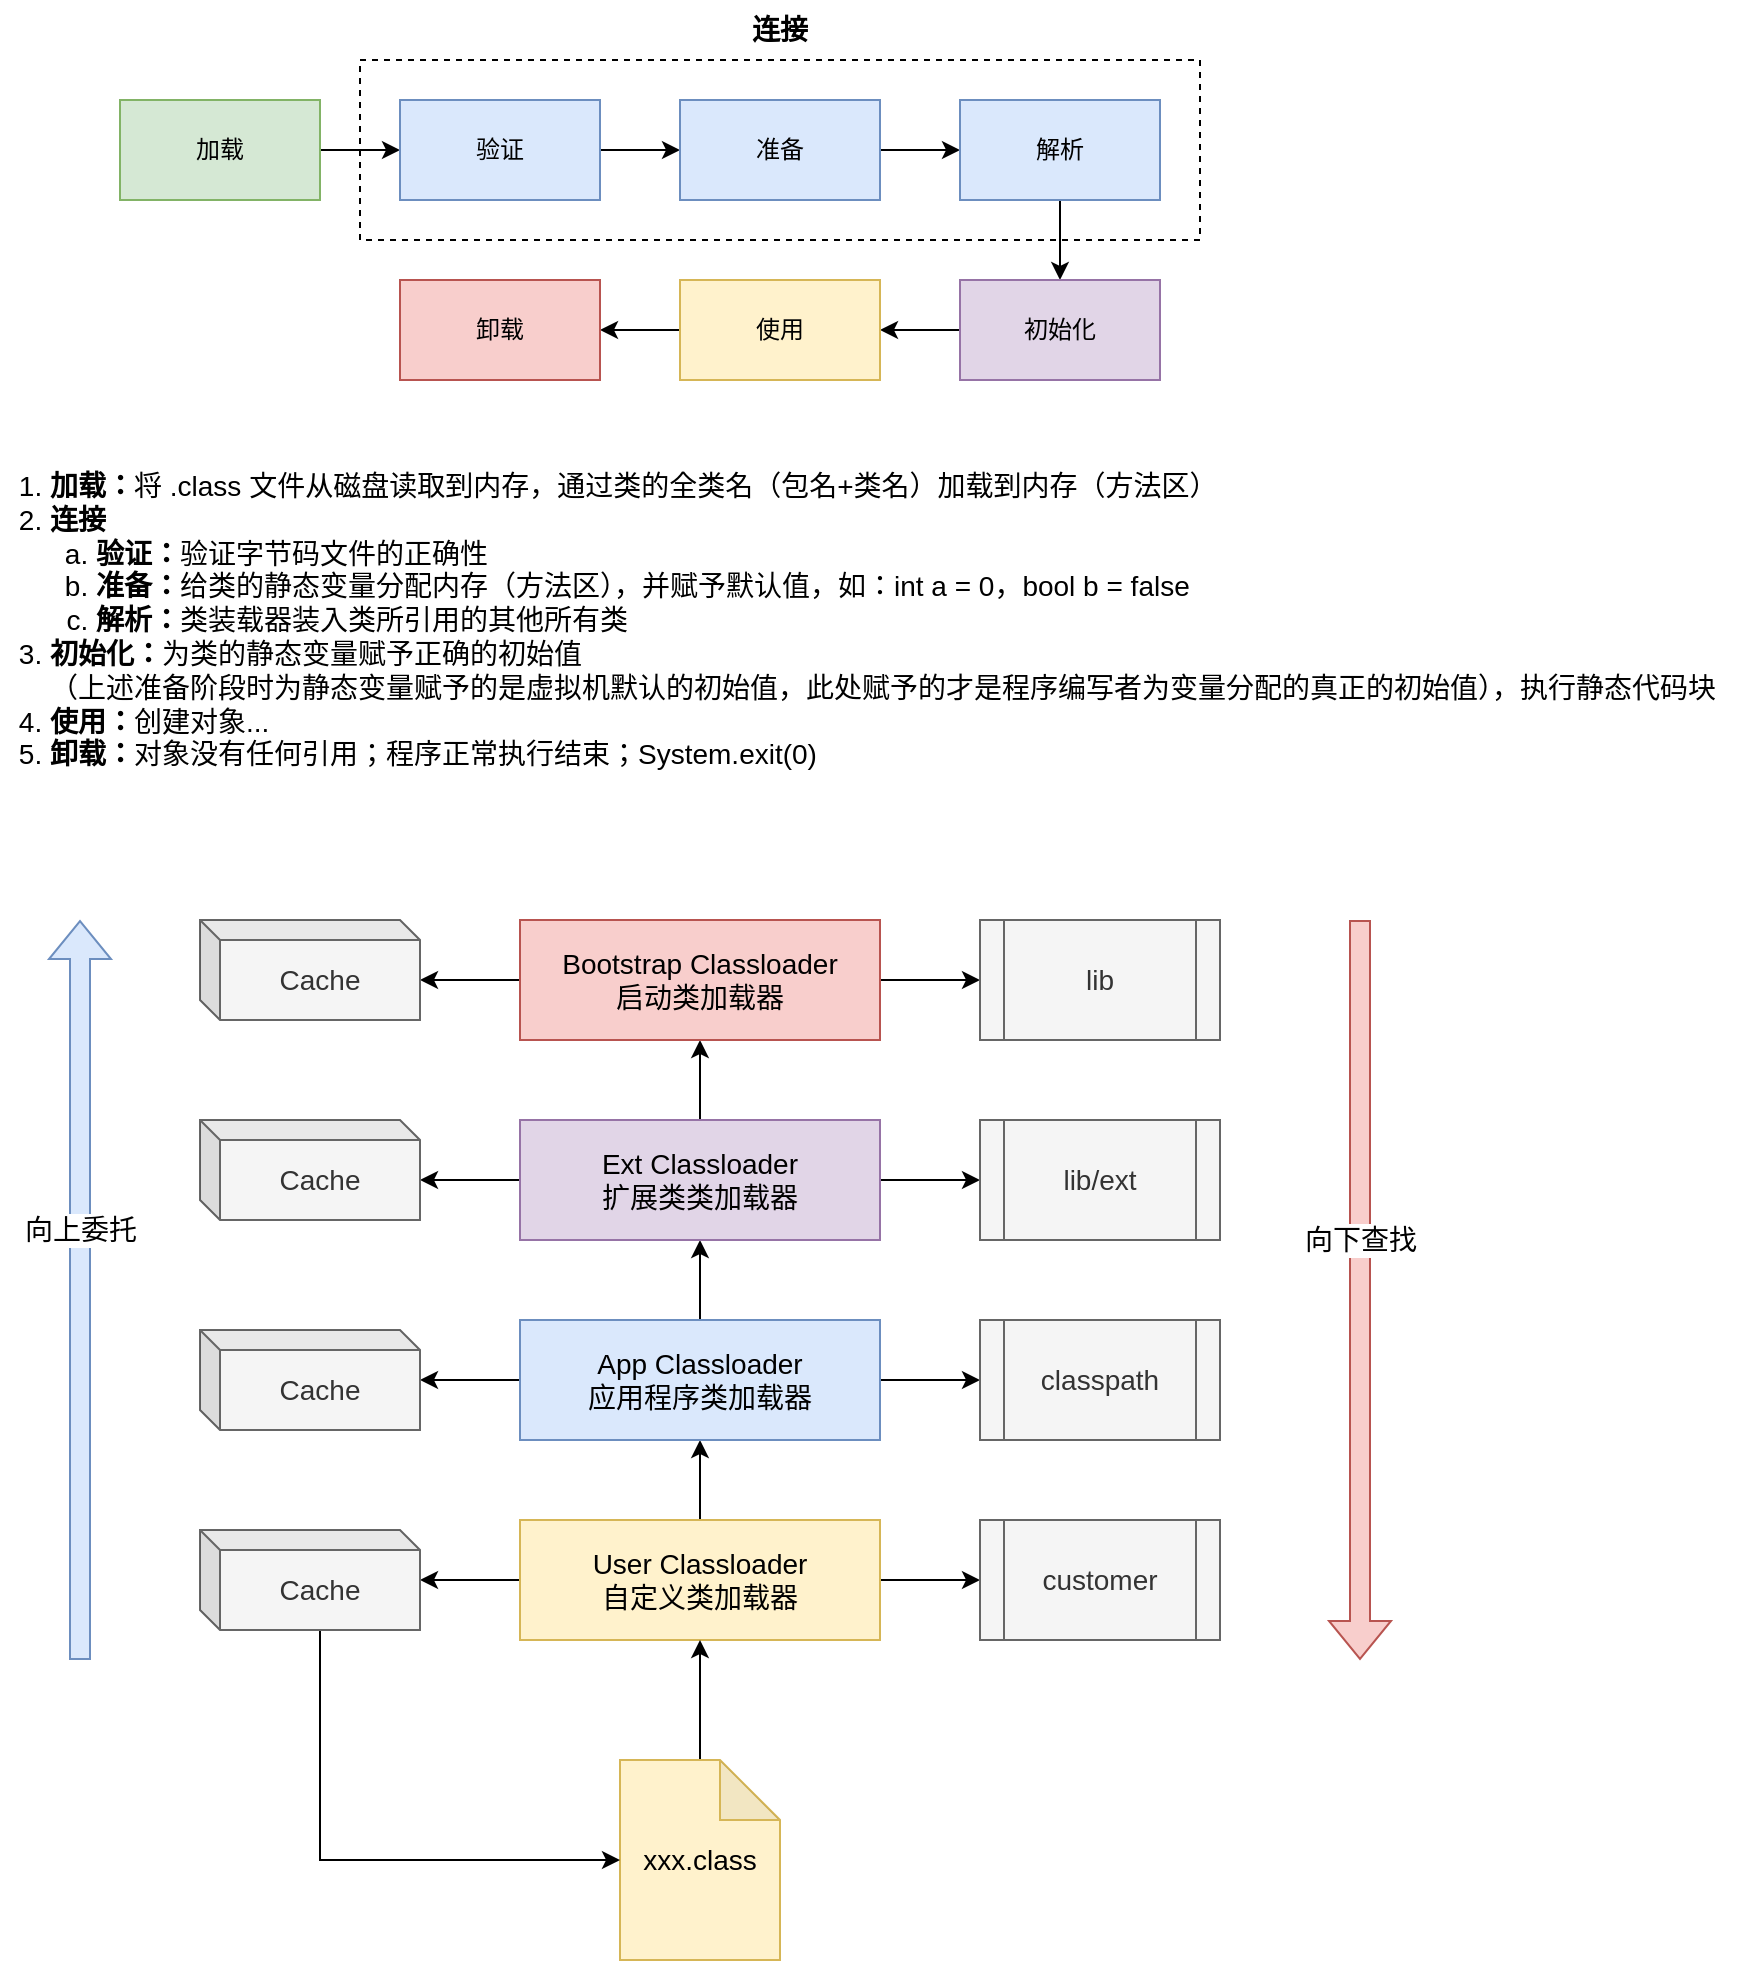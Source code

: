 <mxfile version="16.1.0" type="github">
  <diagram id="zVCf7z2-2lD_RfVQa9jk" name="Page-1">
    <mxGraphModel dx="1038" dy="547" grid="1" gridSize="10" guides="1" tooltips="1" connect="1" arrows="1" fold="1" page="1" pageScale="1" pageWidth="827" pageHeight="1169" math="0" shadow="0">
      <root>
        <mxCell id="0" />
        <mxCell id="1" parent="0" />
        <mxCell id="iPwPXOduqcn6cmdAG-xF-22" value="" style="rounded=0;whiteSpace=wrap;html=1;dashed=1;" vertex="1" parent="1">
          <mxGeometry x="280" y="120" width="420" height="90" as="geometry" />
        </mxCell>
        <mxCell id="iPwPXOduqcn6cmdAG-xF-16" style="edgeStyle=orthogonalEdgeStyle;rounded=0;orthogonalLoop=1;jettySize=auto;html=1;exitX=1;exitY=0.5;exitDx=0;exitDy=0;" edge="1" parent="1" source="iPwPXOduqcn6cmdAG-xF-1" target="iPwPXOduqcn6cmdAG-xF-10">
          <mxGeometry relative="1" as="geometry" />
        </mxCell>
        <mxCell id="iPwPXOduqcn6cmdAG-xF-1" value="加载" style="rounded=0;whiteSpace=wrap;html=1;fillColor=#d5e8d4;strokeColor=#82b366;" vertex="1" parent="1">
          <mxGeometry x="160" y="140" width="100" height="50" as="geometry" />
        </mxCell>
        <mxCell id="iPwPXOduqcn6cmdAG-xF-17" style="edgeStyle=orthogonalEdgeStyle;rounded=0;orthogonalLoop=1;jettySize=auto;html=1;exitX=1;exitY=0.5;exitDx=0;exitDy=0;entryX=0;entryY=0.5;entryDx=0;entryDy=0;" edge="1" parent="1" source="iPwPXOduqcn6cmdAG-xF-10" target="iPwPXOduqcn6cmdAG-xF-11">
          <mxGeometry relative="1" as="geometry" />
        </mxCell>
        <mxCell id="iPwPXOduqcn6cmdAG-xF-10" value="验证" style="rounded=0;whiteSpace=wrap;html=1;fillColor=#dae8fc;strokeColor=#6c8ebf;" vertex="1" parent="1">
          <mxGeometry x="300" y="140" width="100" height="50" as="geometry" />
        </mxCell>
        <mxCell id="iPwPXOduqcn6cmdAG-xF-18" style="edgeStyle=orthogonalEdgeStyle;rounded=0;orthogonalLoop=1;jettySize=auto;html=1;exitX=1;exitY=0.5;exitDx=0;exitDy=0;" edge="1" parent="1" source="iPwPXOduqcn6cmdAG-xF-11" target="iPwPXOduqcn6cmdAG-xF-12">
          <mxGeometry relative="1" as="geometry" />
        </mxCell>
        <mxCell id="iPwPXOduqcn6cmdAG-xF-11" value="准备" style="rounded=0;whiteSpace=wrap;html=1;fillColor=#dae8fc;strokeColor=#6c8ebf;" vertex="1" parent="1">
          <mxGeometry x="440" y="140" width="100" height="50" as="geometry" />
        </mxCell>
        <mxCell id="iPwPXOduqcn6cmdAG-xF-19" style="edgeStyle=orthogonalEdgeStyle;rounded=0;orthogonalLoop=1;jettySize=auto;html=1;exitX=0.5;exitY=1;exitDx=0;exitDy=0;" edge="1" parent="1" source="iPwPXOduqcn6cmdAG-xF-12" target="iPwPXOduqcn6cmdAG-xF-13">
          <mxGeometry relative="1" as="geometry" />
        </mxCell>
        <mxCell id="iPwPXOduqcn6cmdAG-xF-12" value="解析" style="rounded=0;whiteSpace=wrap;html=1;fillColor=#dae8fc;strokeColor=#6c8ebf;" vertex="1" parent="1">
          <mxGeometry x="580" y="140" width="100" height="50" as="geometry" />
        </mxCell>
        <mxCell id="iPwPXOduqcn6cmdAG-xF-20" style="edgeStyle=orthogonalEdgeStyle;rounded=0;orthogonalLoop=1;jettySize=auto;html=1;exitX=0;exitY=0.5;exitDx=0;exitDy=0;" edge="1" parent="1" source="iPwPXOduqcn6cmdAG-xF-13" target="iPwPXOduqcn6cmdAG-xF-14">
          <mxGeometry relative="1" as="geometry" />
        </mxCell>
        <mxCell id="iPwPXOduqcn6cmdAG-xF-13" value="初始化" style="rounded=0;whiteSpace=wrap;html=1;fillColor=#e1d5e7;strokeColor=#9673a6;" vertex="1" parent="1">
          <mxGeometry x="580" y="230" width="100" height="50" as="geometry" />
        </mxCell>
        <mxCell id="iPwPXOduqcn6cmdAG-xF-21" style="edgeStyle=orthogonalEdgeStyle;rounded=0;orthogonalLoop=1;jettySize=auto;html=1;exitX=0;exitY=0.5;exitDx=0;exitDy=0;" edge="1" parent="1" source="iPwPXOduqcn6cmdAG-xF-14" target="iPwPXOduqcn6cmdAG-xF-15">
          <mxGeometry relative="1" as="geometry" />
        </mxCell>
        <mxCell id="iPwPXOduqcn6cmdAG-xF-14" value="使用&lt;span style=&quot;color: rgba(0 , 0 , 0 , 0) ; font-family: monospace ; font-size: 0px&quot;&gt;%3CmxGraphModel%3E%3Croot%3E%3CmxCell%20id%3D%220%22%2F%3E%3CmxCell%20id%3D%221%22%20parent%3D%220%22%2F%3E%3CmxCell%20id%3D%222%22%20value%3D%22%E5%8A%A0%E8%BD%BD%22%20style%3D%22rounded%3D0%3BwhiteSpace%3Dwrap%3Bhtml%3D1%3B%22%20vertex%3D%221%22%20parent%3D%221%22%3E%3CmxGeometry%20x%3D%22100%22%20y%3D%22140%22%20width%3D%22100%22%20height%3D%2250%22%20as%3D%22geometry%22%2F%3E%3C%2FmxCell%3E%3C%2Froot%3E%3C%2FmxGraphModel%3E&lt;/span&gt;" style="rounded=0;whiteSpace=wrap;html=1;fillColor=#fff2cc;strokeColor=#d6b656;" vertex="1" parent="1">
          <mxGeometry x="440" y="230" width="100" height="50" as="geometry" />
        </mxCell>
        <mxCell id="iPwPXOduqcn6cmdAG-xF-15" value="卸载" style="rounded=0;whiteSpace=wrap;html=1;fillColor=#f8cecc;strokeColor=#b85450;" vertex="1" parent="1">
          <mxGeometry x="300" y="230" width="100" height="50" as="geometry" />
        </mxCell>
        <mxCell id="iPwPXOduqcn6cmdAG-xF-23" value="连接" style="text;html=1;strokeColor=none;fillColor=none;align=center;verticalAlign=middle;whiteSpace=wrap;rounded=0;dashed=1;fontStyle=1;fontSize=14;" vertex="1" parent="1">
          <mxGeometry x="460" y="90" width="60" height="30" as="geometry" />
        </mxCell>
        <mxCell id="iPwPXOduqcn6cmdAG-xF-24" value="&lt;div class=&quot;lake-content&quot;&gt;&lt;ol class=&quot;ne-ol&quot; style=&quot;margin: 0 ; padding-left: 23px&quot;&gt;&lt;li id=&quot;e01dd4caaf4bbcb19580e761bf207161_li_0&quot;&gt;&lt;strong&gt;加载：&lt;/strong&gt;&lt;span class=&quot;ne-text&quot;&gt;将 .class 文件从磁盘读取到内存，通过类的全类名（包名+类名）加载到内存（方法区）&lt;/span&gt;&lt;/li&gt;&lt;li id=&quot;1376f3cae4efca749c3eb792e5f71e69_li_1&quot;&gt;&lt;strong&gt;连接&lt;/strong&gt;&lt;/li&gt;&lt;/ol&gt;&lt;ol class=&quot;ne-list-wrap&quot; style=&quot;margin: 0 ; padding-left: 23px ; list-style: none&quot;&gt;&lt;ol class=&quot;ne-ol&quot; style=&quot;margin: 0 ; padding-left: 23px ; list-style: lower-alpha&quot;&gt;&lt;li id=&quot;c0ce566b4e61ea8c8279e6e2c2a037f5_li_2&quot;&gt;&lt;strong&gt;验证：&lt;/strong&gt;&lt;span class=&quot;ne-text&quot;&gt;验证字节码文件的正确性&lt;/span&gt;&lt;/li&gt;&lt;li id=&quot;27653aad46146d265d1297ba561fbb0e_li_3&quot;&gt;&lt;strong&gt;准备：&lt;/strong&gt;&lt;span class=&quot;ne-text&quot;&gt;给类的静态变量分配内存（方法区），并赋予默认值，如：int a = 0，bool b = false&lt;/span&gt;&lt;/li&gt;&lt;/ol&gt;&lt;/ol&gt;&lt;ol class=&quot;ne-list-wrap&quot; style=&quot;margin: 0 ; padding-left: 23px ; list-style: none&quot;&gt;&lt;ol start=&quot;3&quot; class=&quot;ne-ol&quot; style=&quot;margin: 0 ; padding-left: 23px ; list-style: lower-alpha&quot;&gt;&lt;li id=&quot;f4ca2ff20ffba264e961633a22337f1b_li_4&quot;&gt;&lt;strong&gt;解析：&lt;/strong&gt;&lt;span class=&quot;ne-text&quot;&gt;类装载器装入类所引用的其他所有类&lt;/span&gt;&lt;/li&gt;&lt;/ol&gt;&lt;/ol&gt;&lt;ol start=&quot;3&quot; class=&quot;ne-ol&quot; style=&quot;margin: 0 ; padding-left: 23px&quot;&gt;&lt;li id=&quot;cc8603f72250bb791c1f71b9885f6fb0_li_5&quot;&gt;&lt;strong&gt;初始化：&lt;/strong&gt;&lt;span class=&quot;ne-text&quot;&gt;为类的静态变量赋予正确的初始值&lt;br&gt;&lt;/span&gt;（上述准备阶段时为静态变量赋予的是虚拟机默认的初始值，此处赋予的才是程序编写者为变量分配的真正的初始值），执行静态代码块&lt;/li&gt;&lt;li id=&quot;52f4c19d991faaf21ce4c8ce4be0ca44_li_6&quot;&gt;&lt;strong&gt;使用：&lt;/strong&gt;&lt;span class=&quot;ne-text&quot;&gt;创建对象...&lt;/span&gt;&lt;/li&gt;&lt;/ol&gt;&lt;ol start=&quot;5&quot; class=&quot;ne-ol&quot; style=&quot;margin: 0 ; padding-left: 23px&quot;&gt;&lt;li id=&quot;da6a18f044af6619fe6505e78f0f56a7_li_7&quot;&gt;&lt;strong&gt;卸载：&lt;/strong&gt;&lt;span class=&quot;ne-text&quot;&gt;对象没有任何引用；程序正常执行结束；System.exit(0)&lt;/span&gt;&lt;/li&gt;&lt;/ol&gt;&lt;/div&gt;" style="text;html=1;align=left;verticalAlign=middle;resizable=0;points=[];autosize=1;strokeColor=none;fillColor=none;fontSize=14;" vertex="1" parent="1">
          <mxGeometry x="100" y="320" width="880" height="160" as="geometry" />
        </mxCell>
        <mxCell id="iPwPXOduqcn6cmdAG-xF-33" style="edgeStyle=orthogonalEdgeStyle;rounded=0;orthogonalLoop=1;jettySize=auto;html=1;exitX=0.5;exitY=0;exitDx=0;exitDy=0;entryX=0.5;entryY=1;entryDx=0;entryDy=0;fontSize=14;" edge="1" parent="1" source="iPwPXOduqcn6cmdAG-xF-27" target="iPwPXOduqcn6cmdAG-xF-30">
          <mxGeometry relative="1" as="geometry" />
        </mxCell>
        <mxCell id="iPwPXOduqcn6cmdAG-xF-43" style="edgeStyle=orthogonalEdgeStyle;rounded=0;orthogonalLoop=1;jettySize=auto;html=1;exitX=0;exitY=0.5;exitDx=0;exitDy=0;fontSize=14;" edge="1" parent="1" source="iPwPXOduqcn6cmdAG-xF-27" target="iPwPXOduqcn6cmdAG-xF-42">
          <mxGeometry relative="1" as="geometry" />
        </mxCell>
        <mxCell id="iPwPXOduqcn6cmdAG-xF-64" style="edgeStyle=orthogonalEdgeStyle;rounded=0;orthogonalLoop=1;jettySize=auto;html=1;exitX=1;exitY=0.5;exitDx=0;exitDy=0;entryX=0;entryY=0.5;entryDx=0;entryDy=0;fontSize=14;" edge="1" parent="1" source="iPwPXOduqcn6cmdAG-xF-27" target="iPwPXOduqcn6cmdAG-xF-58">
          <mxGeometry relative="1" as="geometry" />
        </mxCell>
        <mxCell id="iPwPXOduqcn6cmdAG-xF-27" value="User Classloader&lt;br&gt;自定义类加载器" style="rounded=0;whiteSpace=wrap;html=1;fontSize=14;fillColor=#fff2cc;strokeColor=#d6b656;" vertex="1" parent="1">
          <mxGeometry x="360" y="850" width="180" height="60" as="geometry" />
        </mxCell>
        <mxCell id="iPwPXOduqcn6cmdAG-xF-34" style="edgeStyle=orthogonalEdgeStyle;rounded=0;orthogonalLoop=1;jettySize=auto;html=1;exitX=0.5;exitY=0;exitDx=0;exitDy=0;entryX=0.5;entryY=1;entryDx=0;entryDy=0;fontSize=14;" edge="1" parent="1" source="iPwPXOduqcn6cmdAG-xF-30" target="iPwPXOduqcn6cmdAG-xF-31">
          <mxGeometry relative="1" as="geometry" />
        </mxCell>
        <mxCell id="iPwPXOduqcn6cmdAG-xF-46" style="edgeStyle=orthogonalEdgeStyle;rounded=0;orthogonalLoop=1;jettySize=auto;html=1;exitX=0;exitY=0.5;exitDx=0;exitDy=0;fontSize=14;" edge="1" parent="1" source="iPwPXOduqcn6cmdAG-xF-30" target="iPwPXOduqcn6cmdAG-xF-45">
          <mxGeometry relative="1" as="geometry" />
        </mxCell>
        <mxCell id="iPwPXOduqcn6cmdAG-xF-57" style="edgeStyle=orthogonalEdgeStyle;rounded=0;orthogonalLoop=1;jettySize=auto;html=1;exitX=1;exitY=0.5;exitDx=0;exitDy=0;entryX=0;entryY=0.5;entryDx=0;entryDy=0;fontSize=14;" edge="1" parent="1" source="iPwPXOduqcn6cmdAG-xF-30" target="iPwPXOduqcn6cmdAG-xF-55">
          <mxGeometry relative="1" as="geometry" />
        </mxCell>
        <mxCell id="iPwPXOduqcn6cmdAG-xF-30" value="App Classloader&lt;br&gt;应用程序类加载器" style="rounded=0;whiteSpace=wrap;html=1;fontSize=14;fillColor=#dae8fc;strokeColor=#6c8ebf;" vertex="1" parent="1">
          <mxGeometry x="360" y="750" width="180" height="60" as="geometry" />
        </mxCell>
        <mxCell id="iPwPXOduqcn6cmdAG-xF-35" style="edgeStyle=orthogonalEdgeStyle;rounded=0;orthogonalLoop=1;jettySize=auto;html=1;exitX=0.5;exitY=0;exitDx=0;exitDy=0;fontSize=14;" edge="1" parent="1" source="iPwPXOduqcn6cmdAG-xF-31" target="iPwPXOduqcn6cmdAG-xF-32">
          <mxGeometry relative="1" as="geometry" />
        </mxCell>
        <mxCell id="iPwPXOduqcn6cmdAG-xF-48" style="edgeStyle=orthogonalEdgeStyle;rounded=0;orthogonalLoop=1;jettySize=auto;html=1;exitX=0;exitY=0.5;exitDx=0;exitDy=0;entryX=0;entryY=0;entryDx=110;entryDy=30;entryPerimeter=0;fontSize=14;" edge="1" parent="1" source="iPwPXOduqcn6cmdAG-xF-31" target="iPwPXOduqcn6cmdAG-xF-47">
          <mxGeometry relative="1" as="geometry" />
        </mxCell>
        <mxCell id="iPwPXOduqcn6cmdAG-xF-56" style="edgeStyle=orthogonalEdgeStyle;rounded=0;orthogonalLoop=1;jettySize=auto;html=1;exitX=1;exitY=0.5;exitDx=0;exitDy=0;entryX=0;entryY=0.5;entryDx=0;entryDy=0;fontSize=14;" edge="1" parent="1" source="iPwPXOduqcn6cmdAG-xF-31" target="iPwPXOduqcn6cmdAG-xF-54">
          <mxGeometry relative="1" as="geometry" />
        </mxCell>
        <mxCell id="iPwPXOduqcn6cmdAG-xF-31" value="Ext Classloader&lt;br&gt;扩展类类加载器" style="rounded=0;whiteSpace=wrap;html=1;fontSize=14;fillColor=#e1d5e7;strokeColor=#9673a6;" vertex="1" parent="1">
          <mxGeometry x="360" y="650" width="180" height="60" as="geometry" />
        </mxCell>
        <mxCell id="iPwPXOduqcn6cmdAG-xF-50" style="edgeStyle=orthogonalEdgeStyle;rounded=0;orthogonalLoop=1;jettySize=auto;html=1;exitX=0;exitY=0.5;exitDx=0;exitDy=0;entryX=0;entryY=0;entryDx=110;entryDy=30;entryPerimeter=0;fontSize=14;" edge="1" parent="1" source="iPwPXOduqcn6cmdAG-xF-32" target="iPwPXOduqcn6cmdAG-xF-49">
          <mxGeometry relative="1" as="geometry" />
        </mxCell>
        <mxCell id="iPwPXOduqcn6cmdAG-xF-53" style="edgeStyle=orthogonalEdgeStyle;rounded=0;orthogonalLoop=1;jettySize=auto;html=1;exitX=1;exitY=0.5;exitDx=0;exitDy=0;entryX=0;entryY=0.5;entryDx=0;entryDy=0;fontSize=14;" edge="1" parent="1" source="iPwPXOduqcn6cmdAG-xF-32" target="iPwPXOduqcn6cmdAG-xF-52">
          <mxGeometry relative="1" as="geometry" />
        </mxCell>
        <mxCell id="iPwPXOduqcn6cmdAG-xF-32" value="Bootstrap Classloader&lt;br&gt;启动类加载器" style="rounded=0;whiteSpace=wrap;html=1;fontSize=14;fillColor=#f8cecc;strokeColor=#b85450;" vertex="1" parent="1">
          <mxGeometry x="360" y="550" width="180" height="60" as="geometry" />
        </mxCell>
        <mxCell id="iPwPXOduqcn6cmdAG-xF-41" style="edgeStyle=orthogonalEdgeStyle;rounded=0;orthogonalLoop=1;jettySize=auto;html=1;exitX=0.5;exitY=0;exitDx=0;exitDy=0;exitPerimeter=0;fontSize=14;" edge="1" parent="1" source="iPwPXOduqcn6cmdAG-xF-40" target="iPwPXOduqcn6cmdAG-xF-27">
          <mxGeometry relative="1" as="geometry" />
        </mxCell>
        <mxCell id="iPwPXOduqcn6cmdAG-xF-40" value="xxx.class" style="shape=note;whiteSpace=wrap;html=1;backgroundOutline=1;darkOpacity=0.05;fontSize=14;fillColor=#fff2cc;strokeColor=#d6b656;" vertex="1" parent="1">
          <mxGeometry x="410" y="970" width="80" height="100" as="geometry" />
        </mxCell>
        <mxCell id="iPwPXOduqcn6cmdAG-xF-63" style="edgeStyle=orthogonalEdgeStyle;rounded=0;orthogonalLoop=1;jettySize=auto;html=1;exitX=0;exitY=0;exitDx=60;exitDy=50;exitPerimeter=0;entryX=0;entryY=0.5;entryDx=0;entryDy=0;entryPerimeter=0;fontSize=14;" edge="1" parent="1" source="iPwPXOduqcn6cmdAG-xF-42" target="iPwPXOduqcn6cmdAG-xF-40">
          <mxGeometry relative="1" as="geometry" />
        </mxCell>
        <mxCell id="iPwPXOduqcn6cmdAG-xF-42" value="Cache" style="shape=cube;whiteSpace=wrap;html=1;boundedLbl=1;backgroundOutline=1;darkOpacity=0.05;darkOpacity2=0.1;fontSize=14;size=10;fillColor=#f5f5f5;fontColor=#333333;strokeColor=#666666;" vertex="1" parent="1">
          <mxGeometry x="200" y="855" width="110" height="50" as="geometry" />
        </mxCell>
        <mxCell id="iPwPXOduqcn6cmdAG-xF-45" value="Cache" style="shape=cube;whiteSpace=wrap;html=1;boundedLbl=1;backgroundOutline=1;darkOpacity=0.05;darkOpacity2=0.1;fontSize=14;size=10;fillColor=#f5f5f5;fontColor=#333333;strokeColor=#666666;" vertex="1" parent="1">
          <mxGeometry x="200" y="755" width="110" height="50" as="geometry" />
        </mxCell>
        <mxCell id="iPwPXOduqcn6cmdAG-xF-47" value="Cache" style="shape=cube;whiteSpace=wrap;html=1;boundedLbl=1;backgroundOutline=1;darkOpacity=0.05;darkOpacity2=0.1;fontSize=14;size=10;fillColor=#f5f5f5;fontColor=#333333;strokeColor=#666666;" vertex="1" parent="1">
          <mxGeometry x="200" y="650" width="110" height="50" as="geometry" />
        </mxCell>
        <mxCell id="iPwPXOduqcn6cmdAG-xF-49" value="Cache" style="shape=cube;whiteSpace=wrap;html=1;boundedLbl=1;backgroundOutline=1;darkOpacity=0.05;darkOpacity2=0.1;fontSize=14;size=10;fillColor=#f5f5f5;fontColor=#333333;strokeColor=#666666;" vertex="1" parent="1">
          <mxGeometry x="200" y="550" width="110" height="50" as="geometry" />
        </mxCell>
        <mxCell id="iPwPXOduqcn6cmdAG-xF-52" value="lib" style="shape=process;whiteSpace=wrap;html=1;backgroundOutline=1;fontSize=14;fillColor=#f5f5f5;fontColor=#333333;strokeColor=#666666;" vertex="1" parent="1">
          <mxGeometry x="590" y="550" width="120" height="60" as="geometry" />
        </mxCell>
        <mxCell id="iPwPXOduqcn6cmdAG-xF-54" value="lib/ext" style="shape=process;whiteSpace=wrap;html=1;backgroundOutline=1;fontSize=14;fillColor=#f5f5f5;fontColor=#333333;strokeColor=#666666;" vertex="1" parent="1">
          <mxGeometry x="590" y="650" width="120" height="60" as="geometry" />
        </mxCell>
        <mxCell id="iPwPXOduqcn6cmdAG-xF-55" value="classpath" style="shape=process;whiteSpace=wrap;html=1;backgroundOutline=1;fontSize=14;fillColor=#f5f5f5;fontColor=#333333;strokeColor=#666666;" vertex="1" parent="1">
          <mxGeometry x="590" y="750" width="120" height="60" as="geometry" />
        </mxCell>
        <mxCell id="iPwPXOduqcn6cmdAG-xF-58" value="customer" style="shape=process;whiteSpace=wrap;html=1;backgroundOutline=1;fontSize=14;fillColor=#f5f5f5;fontColor=#333333;strokeColor=#666666;" vertex="1" parent="1">
          <mxGeometry x="590" y="850" width="120" height="60" as="geometry" />
        </mxCell>
        <mxCell id="iPwPXOduqcn6cmdAG-xF-59" value="" style="shape=flexArrow;endArrow=classic;html=1;rounded=0;fontSize=14;fillColor=#dae8fc;strokeColor=#6c8ebf;" edge="1" parent="1">
          <mxGeometry width="50" height="50" relative="1" as="geometry">
            <mxPoint x="140" y="920" as="sourcePoint" />
            <mxPoint x="140" y="550" as="targetPoint" />
          </mxGeometry>
        </mxCell>
        <mxCell id="iPwPXOduqcn6cmdAG-xF-60" value="向上委托" style="edgeLabel;html=1;align=center;verticalAlign=middle;resizable=0;points=[];fontSize=14;" vertex="1" connectable="0" parent="iPwPXOduqcn6cmdAG-xF-59">
          <mxGeometry x="0.403" y="4" relative="1" as="geometry">
            <mxPoint x="4" y="44" as="offset" />
          </mxGeometry>
        </mxCell>
        <mxCell id="iPwPXOduqcn6cmdAG-xF-61" value="" style="shape=flexArrow;endArrow=classic;html=1;rounded=0;fontSize=14;fillColor=#f8cecc;strokeColor=#b85450;" edge="1" parent="1">
          <mxGeometry width="50" height="50" relative="1" as="geometry">
            <mxPoint x="780" y="550" as="sourcePoint" />
            <mxPoint x="780" y="920" as="targetPoint" />
          </mxGeometry>
        </mxCell>
        <mxCell id="iPwPXOduqcn6cmdAG-xF-62" value="向下查找" style="edgeLabel;html=1;align=center;verticalAlign=middle;resizable=0;points=[];fontSize=14;" vertex="1" connectable="0" parent="iPwPXOduqcn6cmdAG-xF-61">
          <mxGeometry x="0.403" y="4" relative="1" as="geometry">
            <mxPoint x="-4" y="-100" as="offset" />
          </mxGeometry>
        </mxCell>
      </root>
    </mxGraphModel>
  </diagram>
</mxfile>
